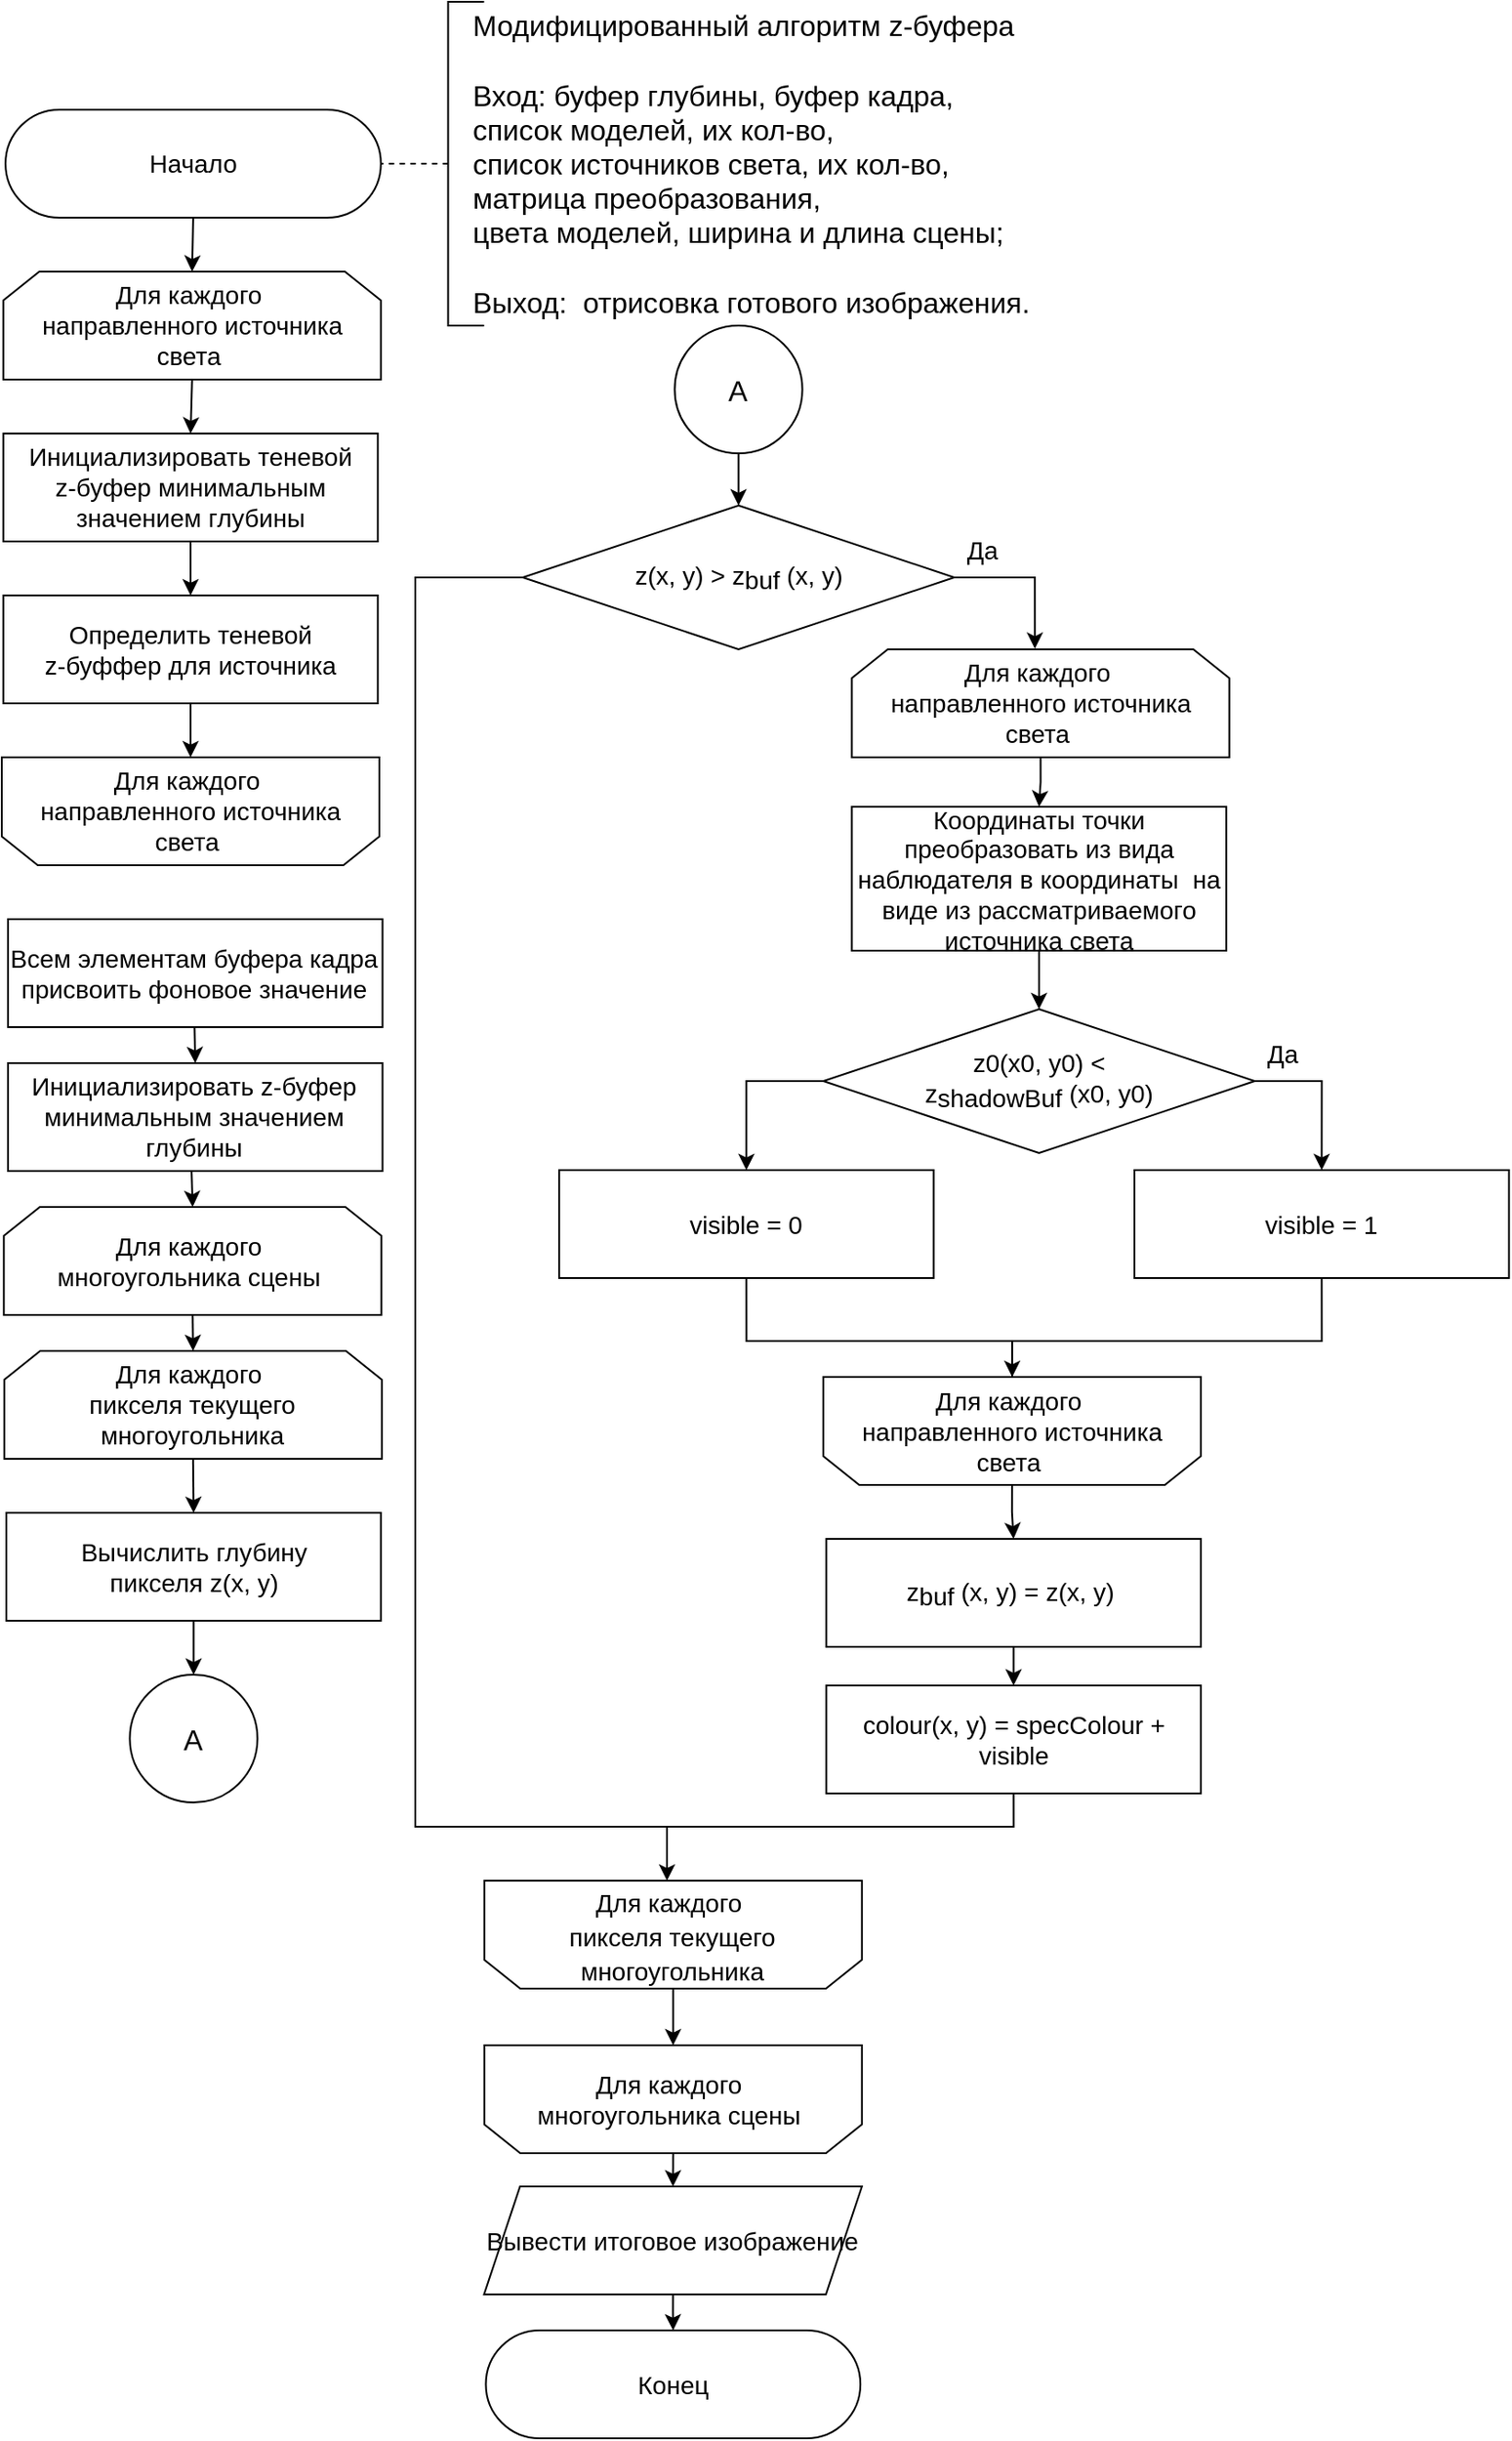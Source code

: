 <mxfile>
    <diagram id="qzJ3ZuYmiQqz-6YlRLHa" name="Страница 1">
        <mxGraphModel dx="878" dy="2244" grid="1" gridSize="10" guides="1" tooltips="1" connect="1" arrows="1" fold="1" page="1" pageScale="1" pageWidth="827" pageHeight="1169" math="0" shadow="0">
            <root>
                <mxCell id="0"/>
                <mxCell id="1" parent="0"/>
                <mxCell id="86" style="edgeStyle=none;html=1;exitX=0.5;exitY=0.5;exitDx=0;exitDy=30.0;exitPerimeter=0;entryX=0.5;entryY=0;entryDx=0;entryDy=0;" parent="1" source="3" target="56" edge="1">
                    <mxGeometry relative="1" as="geometry"/>
                </mxCell>
                <mxCell id="3" value="&lt;font style=&quot;font-size: 14px&quot;&gt;Начало&lt;/font&gt;" style="html=1;dashed=0;whitespace=wrap;shape=mxgraph.dfd.start" parent="1" vertex="1">
                    <mxGeometry x="32.07" y="-1090" width="208.78" height="60" as="geometry"/>
                </mxCell>
                <mxCell id="89" style="edgeStyle=none;html=1;exitX=0.5;exitY=1;exitDx=0;exitDy=0;entryX=0.5;entryY=1;entryDx=0;entryDy=0;" parent="1" source="53" target="85" edge="1">
                    <mxGeometry relative="1" as="geometry"/>
                </mxCell>
                <mxCell id="53" value="&lt;font&gt;&lt;font style=&quot;font-size: 14px&quot;&gt;Определить теневой &lt;br&gt;z-буффер для источника&lt;/font&gt;&lt;br&gt;&lt;/font&gt;" style="rounded=0;whiteSpace=wrap;html=1;shadow=0;glass=0;sketch=0;strokeWidth=1;gradientColor=none;" parent="1" vertex="1">
                    <mxGeometry x="30.85" y="-820" width="208.31" height="60" as="geometry"/>
                </mxCell>
                <mxCell id="88" style="edgeStyle=none;html=1;exitX=0.5;exitY=1;exitDx=0;exitDy=0;entryX=0.5;entryY=0;entryDx=0;entryDy=0;" parent="1" source="54" target="53" edge="1">
                    <mxGeometry relative="1" as="geometry"/>
                </mxCell>
                <mxCell id="54" value="&lt;font style=&quot;font-size: 14px&quot;&gt;Инициализировать теневой&lt;br&gt;z-буфер минимальным значением глубины&lt;/font&gt;&lt;br style=&quot;font-size: 14px&quot;&gt;&#9;" style="rounded=0;whiteSpace=wrap;html=1;shadow=0;glass=0;sketch=0;strokeWidth=1;gradientColor=none;" parent="1" vertex="1">
                    <mxGeometry x="30.85" y="-910" width="208.31" height="60" as="geometry"/>
                </mxCell>
                <mxCell id="87" style="edgeStyle=none;html=1;exitX=0.5;exitY=1;exitDx=0;exitDy=0;entryX=0.5;entryY=0;entryDx=0;entryDy=0;" parent="1" source="56" target="54" edge="1">
                    <mxGeometry relative="1" as="geometry"/>
                </mxCell>
                <mxCell id="56" value="&lt;font style=&quot;font-size: 14px&quot;&gt;&lt;font style=&quot;font-size: 14px&quot;&gt;Для каждого&amp;nbsp;&lt;br&gt;направленного источника света&amp;nbsp;&lt;br&gt;&lt;/font&gt;&lt;/font&gt;" style="shape=loopLimit;whiteSpace=wrap;html=1;strokeWidth=1;direction=east;" parent="1" vertex="1">
                    <mxGeometry x="30.85" y="-1000" width="210" height="60" as="geometry"/>
                </mxCell>
                <mxCell id="82" style="edgeStyle=orthogonalEdgeStyle;rounded=0;orthogonalLoop=1;jettySize=auto;html=1;exitX=0;exitY=0.5;exitDx=0;exitDy=0;exitPerimeter=0;dashed=1;endArrow=none;endFill=0;entryX=1;entryY=0.5;entryDx=0;entryDy=0;entryPerimeter=0;" parent="1" source="83" target="3" edge="1">
                    <mxGeometry relative="1" as="geometry">
                        <mxPoint x="248.07" y="-1060" as="targetPoint"/>
                    </mxGeometry>
                </mxCell>
                <mxCell id="83" value="" style="strokeWidth=1;html=1;shape=mxgraph.flowchart.annotation_1;align=left;pointerEvents=1;" parent="1" vertex="1">
                    <mxGeometry x="278.25" y="-1150" width="20" height="180" as="geometry"/>
                </mxCell>
                <mxCell id="85" value="&lt;font style=&quot;font-size: 14px&quot;&gt;&lt;font style=&quot;font-size: 14px&quot;&gt;Для каждого&amp;nbsp;&lt;br&gt;направленного источника света&amp;nbsp;&lt;br&gt;&lt;/font&gt;&lt;/font&gt;" style="shape=loopLimit;whiteSpace=wrap;html=1;strokeWidth=1;direction=west;" parent="1" vertex="1">
                    <mxGeometry x="30" y="-730" width="210" height="60" as="geometry"/>
                </mxCell>
                <mxCell id="98" style="edgeStyle=none;html=1;exitX=0.498;exitY=0.988;exitDx=0;exitDy=0;entryX=0.5;entryY=0;entryDx=0;entryDy=0;exitPerimeter=0;" parent="1" source="99" target="101" edge="1">
                    <mxGeometry relative="1" as="geometry"/>
                </mxCell>
                <mxCell id="99" value="&lt;font&gt;&lt;font style=&quot;font-size: 14px&quot;&gt;Всем элементам буфера кадра присвоить фоновое значение&lt;/font&gt;&lt;br&gt;&lt;/font&gt;" style="rounded=0;whiteSpace=wrap;html=1;shadow=0;glass=0;sketch=0;strokeWidth=1;gradientColor=none;" parent="1" vertex="1">
                    <mxGeometry x="33.45" y="-640" width="208.31" height="60" as="geometry"/>
                </mxCell>
                <mxCell id="100" style="edgeStyle=none;html=1;exitX=0.49;exitY=0.976;exitDx=0;exitDy=0;entryX=0.5;entryY=0;entryDx=0;entryDy=0;exitPerimeter=0;" parent="1" source="101" target="103" edge="1">
                    <mxGeometry relative="1" as="geometry">
                        <mxPoint x="138.45" y="-448.56" as="targetPoint"/>
                    </mxGeometry>
                </mxCell>
                <mxCell id="101" value="&lt;font style=&quot;font-size: 14px&quot;&gt;Инициализировать z-буфер минимальным значением &lt;br&gt;глубины&lt;/font&gt;&lt;br style=&quot;font-size: 14px&quot;&gt;&#9;" style="rounded=0;whiteSpace=wrap;html=1;shadow=0;glass=0;sketch=0;strokeWidth=1;gradientColor=none;" parent="1" vertex="1">
                    <mxGeometry x="33.45" y="-560" width="208.31" height="60" as="geometry"/>
                </mxCell>
                <mxCell id="102" style="edgeStyle=none;html=1;exitX=0.5;exitY=1;exitDx=0;exitDy=0;entryX=0.5;entryY=0;entryDx=0;entryDy=0;fontFamily=Helvetica;fontSize=14;" parent="1" source="103" target="107" edge="1">
                    <mxGeometry relative="1" as="geometry"/>
                </mxCell>
                <mxCell id="103" value="&lt;font style=&quot;font-size: 14px&quot;&gt;&lt;font style=&quot;font-size: 14px&quot;&gt;Для каждого&amp;nbsp;&lt;br&gt;многоугольника сцены&amp;nbsp;&lt;br&gt;&lt;/font&gt;&lt;/font&gt;" style="shape=loopLimit;whiteSpace=wrap;html=1;strokeWidth=1;direction=east;" parent="1" vertex="1">
                    <mxGeometry x="31.15" y="-480" width="210" height="60" as="geometry"/>
                </mxCell>
                <mxCell id="104" style="edgeStyle=orthogonalEdgeStyle;rounded=0;html=1;exitX=0.5;exitY=0;exitDx=0;exitDy=0;entryX=0.5;entryY=1;entryDx=0;entryDy=0;fontFamily=Helvetica;fontSize=14;" parent="1" source="105" target="111" edge="1">
                    <mxGeometry relative="1" as="geometry"/>
                </mxCell>
                <mxCell id="105" value="&lt;font style=&quot;font-size: 16px&quot;&gt;&lt;span style=&quot;font-size: 14px&quot;&gt;Для каждого&amp;nbsp;&lt;/span&gt;&lt;br style=&quot;font-size: 14px&quot;&gt;&lt;span style=&quot;font-size: 14px&quot;&gt;пикселя текущего многоугольника&lt;/span&gt;&lt;br&gt;&lt;/font&gt;" style="shape=loopLimit;whiteSpace=wrap;html=1;strokeWidth=1;direction=west;" parent="1" vertex="1">
                    <mxGeometry x="298.4" y="-105.5" width="210" height="60" as="geometry"/>
                </mxCell>
                <mxCell id="106" style="edgeStyle=none;html=1;exitX=0.5;exitY=1;exitDx=0;exitDy=0;entryX=0.5;entryY=0;entryDx=0;entryDy=0;fontFamily=Helvetica;fontSize=14;" parent="1" source="107" target="109" edge="1">
                    <mxGeometry relative="1" as="geometry"/>
                </mxCell>
                <mxCell id="107" value="&lt;font style=&quot;font-size: 14px&quot;&gt;&lt;font style=&quot;font-size: 14px&quot;&gt;Для каждого&amp;nbsp;&lt;br&gt;пикселя текущего многоугольника&lt;br&gt;&lt;/font&gt;&lt;/font&gt;" style="shape=loopLimit;whiteSpace=wrap;html=1;strokeWidth=1;direction=east;" parent="1" vertex="1">
                    <mxGeometry x="31.39" y="-400" width="210" height="60" as="geometry"/>
                </mxCell>
                <mxCell id="146" style="edgeStyle=orthogonalEdgeStyle;rounded=0;html=1;exitX=0.5;exitY=1;exitDx=0;exitDy=0;fontFamily=Helvetica;fontSize=14;endArrow=classic;endFill=1;" parent="1" source="109" target="125" edge="1">
                    <mxGeometry relative="1" as="geometry"/>
                </mxCell>
                <mxCell id="109" value="&lt;span style=&quot;font-size: 14px&quot;&gt;Вы&lt;/span&gt;&lt;span style=&quot;font-size: 14px&quot;&gt;числить глубину пикселя&amp;nbsp;&lt;/span&gt;&lt;span style=&quot;font-size: 14px&quot;&gt;z&lt;/span&gt;&lt;span style=&quot;font-size: 14px&quot;&gt;(&lt;/span&gt;&lt;span style=&quot;font-size: 14px&quot;&gt;x, y&lt;/span&gt;&lt;span style=&quot;font-size: 14px&quot;&gt;)&lt;br&gt;&lt;/span&gt;" style="rounded=0;whiteSpace=wrap;html=1;shadow=0;glass=0;sketch=0;strokeWidth=1;gradientColor=none;" parent="1" vertex="1">
                    <mxGeometry x="32.54" y="-310" width="208.31" height="60" as="geometry"/>
                </mxCell>
                <mxCell id="110" style="edgeStyle=orthogonalEdgeStyle;rounded=0;html=1;exitX=0.5;exitY=0;exitDx=0;exitDy=0;entryX=0.5;entryY=0;entryDx=0;entryDy=0;fontFamily=Helvetica;fontSize=14;" parent="1" source="111" target="152" edge="1">
                    <mxGeometry relative="1" as="geometry">
                        <mxPoint x="402.555" y="64.5" as="targetPoint"/>
                    </mxGeometry>
                </mxCell>
                <mxCell id="111" value="&lt;font style=&quot;font-size: 14px&quot;&gt;&lt;span&gt;Для каждого&amp;nbsp;&lt;/span&gt;&lt;br&gt;&lt;span&gt;многоугольника сцены&amp;nbsp;&lt;/span&gt;&lt;br&gt;&lt;/font&gt;" style="shape=loopLimit;whiteSpace=wrap;html=1;strokeWidth=1;direction=west;" parent="1" vertex="1">
                    <mxGeometry x="298.4" y="-14" width="210" height="60" as="geometry"/>
                </mxCell>
                <mxCell id="134" style="edgeStyle=orthogonalEdgeStyle;html=1;exitX=1;exitY=0.5;exitDx=0;exitDy=0;exitPerimeter=0;entryX=0.485;entryY=-0.006;entryDx=0;entryDy=0;entryPerimeter=0;fontFamily=Helvetica;fontSize=14;rounded=0;" parent="1" source="114" target="127" edge="1">
                    <mxGeometry relative="1" as="geometry"/>
                </mxCell>
                <mxCell id="141" style="edgeStyle=orthogonalEdgeStyle;rounded=0;html=1;exitX=0;exitY=0.5;exitDx=0;exitDy=0;exitPerimeter=0;fontFamily=Helvetica;fontSize=14;endArrow=none;endFill=0;" parent="1" source="114" edge="1">
                    <mxGeometry relative="1" as="geometry">
                        <mxPoint x="400" y="-135.5" as="targetPoint"/>
                        <Array as="points">
                            <mxPoint x="260" y="-829.5"/>
                            <mxPoint x="260" y="-135.5"/>
                        </Array>
                    </mxGeometry>
                </mxCell>
                <mxCell id="114" value="&lt;font style=&quot;font-size: 14px&quot;&gt;z(x, y) &amp;gt; z&lt;span style=&quot;vertical-align: -2pt&quot;&gt;buf &lt;/span&gt;(x, y)&lt;/font&gt;" style="strokeWidth=1;html=1;shape=mxgraph.flowchart.decision;whiteSpace=wrap;rounded=1;shadow=0;glass=0;sketch=0;gradientColor=none;" parent="1" vertex="1">
                    <mxGeometry x="319.78" y="-870" width="240" height="80" as="geometry"/>
                </mxCell>
                <mxCell id="115" style="edgeStyle=orthogonalEdgeStyle;rounded=0;html=1;exitX=0.5;exitY=1;exitDx=0;exitDy=0;entryX=0.5;entryY=0;entryDx=0;entryDy=0;fontFamily=Helvetica;fontSize=14;" parent="1" source="116" target="118" edge="1">
                    <mxGeometry relative="1" as="geometry"/>
                </mxCell>
                <mxCell id="116" value="&lt;font style=&quot;font-size: 14px&quot;&gt;z&lt;span style=&quot;vertical-align: -2pt&quot;&gt;buf &lt;/span&gt;(x, y) = z(x, y)&amp;nbsp;&lt;/font&gt;" style="rounded=0;whiteSpace=wrap;html=1;shadow=0;glass=0;sketch=0;strokeWidth=1;gradientColor=none;" parent="1" vertex="1">
                    <mxGeometry x="488.62" y="-295.5" width="208.31" height="60" as="geometry"/>
                </mxCell>
                <mxCell id="140" style="edgeStyle=orthogonalEdgeStyle;rounded=0;html=1;exitX=0.5;exitY=1;exitDx=0;exitDy=0;fontFamily=Helvetica;fontSize=14;" parent="1" source="118" edge="1">
                    <mxGeometry relative="1" as="geometry">
                        <mxPoint x="400" y="-105.5" as="targetPoint"/>
                        <Array as="points">
                            <mxPoint x="593" y="-135.5"/>
                            <mxPoint x="400" y="-135.5"/>
                        </Array>
                    </mxGeometry>
                </mxCell>
                <mxCell id="118" value="&lt;font style=&quot;font-size: 14px&quot;&gt;colour(x, y) = specColour + visible&lt;br&gt;&lt;/font&gt;" style="rounded=0;whiteSpace=wrap;html=1;shadow=0;glass=0;sketch=0;strokeWidth=1;gradientColor=none;" parent="1" vertex="1">
                    <mxGeometry x="488.62" y="-214" width="208.31" height="60" as="geometry"/>
                </mxCell>
                <mxCell id="119" style="edgeStyle=orthogonalEdgeStyle;rounded=0;html=1;exitX=0.5;exitY=1;exitDx=0;exitDy=0;entryX=0.5;entryY=0.5;entryDx=0;entryDy=-30.0;entryPerimeter=0;fontFamily=Helvetica;fontSize=14;" parent="1" source="152" target="121" edge="1">
                    <mxGeometry relative="1" as="geometry">
                        <mxPoint x="402.555" y="124.5" as="sourcePoint"/>
                    </mxGeometry>
                </mxCell>
                <mxCell id="121" value="&lt;font style=&quot;font-size: 14px&quot;&gt;Конец&lt;/font&gt;" style="html=1;dashed=0;whitespace=wrap;shape=mxgraph.dfd.start" parent="1" vertex="1">
                    <mxGeometry x="299.25" y="144.5" width="208.31" height="60" as="geometry"/>
                </mxCell>
                <mxCell id="125" value="A" style="ellipse;whiteSpace=wrap;html=1;aspect=fixed;fontSize=16;" parent="1" vertex="1">
                    <mxGeometry x="101.2" y="-220" width="71" height="71" as="geometry"/>
                </mxCell>
                <mxCell id="133" style="edgeStyle=none;html=1;exitX=0.5;exitY=1;exitDx=0;exitDy=0;entryX=0.5;entryY=0;entryDx=0;entryDy=0;entryPerimeter=0;fontFamily=Helvetica;fontSize=14;" parent="1" source="126" target="114" edge="1">
                    <mxGeometry relative="1" as="geometry"/>
                </mxCell>
                <mxCell id="126" value="A" style="ellipse;whiteSpace=wrap;html=1;aspect=fixed;fontSize=16;" parent="1" vertex="1">
                    <mxGeometry x="404.28" y="-970" width="71" height="71" as="geometry"/>
                </mxCell>
                <mxCell id="135" style="edgeStyle=orthogonalEdgeStyle;rounded=0;html=1;exitX=0.5;exitY=1;exitDx=0;exitDy=0;entryX=0.5;entryY=0;entryDx=0;entryDy=0;fontFamily=Helvetica;fontSize=14;" parent="1" source="127" target="128" edge="1">
                    <mxGeometry relative="1" as="geometry"/>
                </mxCell>
                <mxCell id="127" value="&lt;font style=&quot;font-size: 14px&quot;&gt;&lt;font style=&quot;font-size: 14px&quot;&gt;Для каждого&amp;nbsp;&lt;br&gt;направленного источника света&amp;nbsp;&lt;br&gt;&lt;/font&gt;&lt;/font&gt;" style="shape=loopLimit;whiteSpace=wrap;html=1;strokeWidth=1;direction=east;" parent="1" vertex="1">
                    <mxGeometry x="502.78" y="-790" width="210" height="60" as="geometry"/>
                </mxCell>
                <mxCell id="136" style="edgeStyle=orthogonalEdgeStyle;rounded=0;html=1;exitX=0.5;exitY=1;exitDx=0;exitDy=0;entryX=0.5;entryY=0;entryDx=0;entryDy=0;entryPerimeter=0;fontFamily=Helvetica;fontSize=14;" parent="1" source="128" target="130" edge="1">
                    <mxGeometry relative="1" as="geometry"/>
                </mxCell>
                <mxCell id="128" value="&lt;font style=&quot;font-size: 14px&quot;&gt;&lt;span&gt;Координаты точки &lt;/span&gt;&lt;span&gt;преобразо&lt;/span&gt;&lt;span&gt;вать из вида наблюдателя в координаты &lt;/span&gt;&lt;span&gt;&amp;nbsp;&lt;/span&gt;&lt;span&gt;на виде из рас&lt;/span&gt;&lt;/font&gt;&lt;span style=&quot;font-size: 14px&quot;&gt;&lt;font style=&quot;font-size: 14px&quot;&gt;сматриваемого источника света&lt;/font&gt;&lt;br&gt;&lt;/span&gt;" style="rounded=0;whiteSpace=wrap;html=1;shadow=0;glass=0;sketch=0;strokeWidth=1;gradientColor=none;" parent="1" vertex="1">
                    <mxGeometry x="502.78" y="-702.5" width="208.31" height="80" as="geometry"/>
                </mxCell>
                <mxCell id="137" style="edgeStyle=orthogonalEdgeStyle;rounded=0;html=1;exitX=1;exitY=0.5;exitDx=0;exitDy=0;exitPerimeter=0;entryX=0.5;entryY=0;entryDx=0;entryDy=0;fontFamily=Helvetica;fontSize=14;" parent="1" source="130" target="131" edge="1">
                    <mxGeometry relative="1" as="geometry"/>
                </mxCell>
                <mxCell id="138" style="edgeStyle=orthogonalEdgeStyle;rounded=0;html=1;exitX=0;exitY=0.5;exitDx=0;exitDy=0;exitPerimeter=0;fontFamily=Helvetica;fontSize=14;" parent="1" source="130" target="132" edge="1">
                    <mxGeometry relative="1" as="geometry"/>
                </mxCell>
                <mxCell id="130" value="&lt;font style=&quot;font-size: 14px&quot;&gt;&lt;span&gt;z0&lt;/span&gt;&lt;span&gt;(&lt;/span&gt;&lt;span&gt;x0&lt;/span&gt;&lt;span&gt;, y0&lt;/span&gt;&lt;span&gt;) &lt;/span&gt;&lt;span&gt;&amp;lt; &lt;br&gt;z&lt;/span&gt;&lt;span style=&quot;vertical-align: -2pt&quot;&gt;shadowBuf &lt;/span&gt;&lt;span&gt;(&lt;/span&gt;&lt;span&gt;x0&lt;/span&gt;&lt;span&gt;, y0&lt;/span&gt;&lt;/font&gt;&lt;span style=&quot;font-size: 14px&quot;&gt;&lt;font style=&quot;font-size: 14px&quot;&gt;)&lt;/font&gt;&lt;br&gt;&lt;/span&gt;" style="strokeWidth=1;html=1;shape=mxgraph.flowchart.decision;whiteSpace=wrap;rounded=1;shadow=0;glass=0;sketch=0;gradientColor=none;" parent="1" vertex="1">
                    <mxGeometry x="486.93" y="-590" width="240" height="80" as="geometry"/>
                </mxCell>
                <mxCell id="148" style="edgeStyle=orthogonalEdgeStyle;rounded=0;html=1;exitX=0.5;exitY=1;exitDx=0;exitDy=0;fontFamily=Helvetica;fontSize=14;endArrow=classic;endFill=1;" parent="1" source="131" target="147" edge="1">
                    <mxGeometry relative="1" as="geometry">
                        <Array as="points">
                            <mxPoint x="764" y="-405.5"/>
                            <mxPoint x="592" y="-405.5"/>
                        </Array>
                    </mxGeometry>
                </mxCell>
                <mxCell id="131" value="&lt;span style=&quot;font-size: 14px&quot;&gt;visible = 1&lt;/span&gt;" style="rounded=0;whiteSpace=wrap;html=1;shadow=0;glass=0;sketch=0;strokeWidth=1;gradientColor=none;" parent="1" vertex="1">
                    <mxGeometry x="660.0" y="-500.5" width="208.31" height="60" as="geometry"/>
                </mxCell>
                <mxCell id="149" style="edgeStyle=orthogonalEdgeStyle;rounded=0;html=1;exitX=0.5;exitY=1;exitDx=0;exitDy=0;fontFamily=Helvetica;fontSize=14;endArrow=none;endFill=0;" parent="1" source="132" target="147" edge="1">
                    <mxGeometry relative="1" as="geometry">
                        <Array as="points">
                            <mxPoint x="444" y="-405.5"/>
                            <mxPoint x="592" y="-405.5"/>
                        </Array>
                    </mxGeometry>
                </mxCell>
                <mxCell id="132" value="&lt;span style=&quot;font-size: 14px&quot;&gt;visible = 0&lt;/span&gt;" style="rounded=0;whiteSpace=wrap;html=1;shadow=0;glass=0;sketch=0;strokeWidth=1;gradientColor=none;" parent="1" vertex="1">
                    <mxGeometry x="340.0" y="-500.5" width="208.31" height="60" as="geometry"/>
                </mxCell>
                <mxCell id="143" value="Да" style="text;html=1;align=center;verticalAlign=middle;resizable=0;points=[];autosize=1;strokeColor=none;fillColor=none;fontSize=14;fontFamily=Helvetica;" parent="1" vertex="1">
                    <mxGeometry x="726.93" y="-575.5" width="30" height="20" as="geometry"/>
                </mxCell>
                <mxCell id="144" value="Да" style="text;html=1;align=center;verticalAlign=middle;resizable=0;points=[];autosize=1;strokeColor=none;fillColor=none;fontSize=14;fontFamily=Helvetica;" parent="1" vertex="1">
                    <mxGeometry x="559.78" y="-855.5" width="30" height="20" as="geometry"/>
                </mxCell>
                <mxCell id="150" style="edgeStyle=orthogonalEdgeStyle;rounded=0;html=1;exitX=0.5;exitY=0;exitDx=0;exitDy=0;fontFamily=Helvetica;fontSize=14;endArrow=classic;endFill=1;" parent="1" source="147" target="116" edge="1">
                    <mxGeometry relative="1" as="geometry"/>
                </mxCell>
                <mxCell id="147" value="&lt;font style=&quot;font-size: 14px&quot;&gt;&lt;font style=&quot;font-size: 14px&quot;&gt;Для каждого&amp;nbsp;&lt;br&gt;направленного источника света&amp;nbsp;&lt;br&gt;&lt;/font&gt;&lt;/font&gt;" style="shape=loopLimit;whiteSpace=wrap;html=1;strokeWidth=1;direction=west;" parent="1" vertex="1">
                    <mxGeometry x="486.93" y="-385.5" width="210" height="60" as="geometry"/>
                </mxCell>
                <mxCell id="152" value="&lt;span style=&quot;font-family: &amp;#34;helvetica&amp;#34; ; font-size: 14px ; font-style: normal ; font-weight: 400 ; letter-spacing: normal ; text-align: center ; text-indent: 0px ; text-transform: none ; word-spacing: 0px ; display: inline ; float: none&quot;&gt;&lt;font color=&quot;#000000&quot;&gt;Вывести итоговое изображение&lt;/font&gt;&lt;/span&gt;" style="shape=parallelogram;perimeter=parallelogramPerimeter;whiteSpace=wrap;html=1;fixedSize=1;" parent="1" vertex="1">
                    <mxGeometry x="298.25" y="64.5" width="210.15" height="60" as="geometry"/>
                </mxCell>
                <mxCell id="153" value="&lt;span style=&quot;font-size: 16px ; text-align: center&quot;&gt;Модифицированный&amp;nbsp;&lt;/span&gt;&lt;span style=&quot;font-size: 16px&quot;&gt;алгоритм z-буфера&lt;/span&gt;&lt;span style=&quot;font-size: 16px ; text-align: center&quot;&gt;&lt;br&gt;&lt;/span&gt;&lt;div&gt;&lt;span style=&quot;font-size: 16px&quot;&gt;&lt;br&gt;&lt;/span&gt;&lt;/div&gt;&lt;span style=&quot;font-size: 16px&quot;&gt;Вход:&amp;nbsp;&lt;/span&gt;&lt;span style=&quot;font-size: 16px&quot;&gt;буфер глубины, буфер кадра,&lt;/span&gt;&lt;span style=&quot;font-size: 16px&quot;&gt;&lt;br&gt;список моделей,&amp;nbsp;&lt;/span&gt;&lt;span style=&quot;font-size: 16px&quot;&gt;их кол-во,&lt;br&gt;&lt;/span&gt;&lt;span style=&quot;font-size: 16px&quot;&gt;список источников света,&amp;nbsp;&lt;/span&gt;&lt;span style=&quot;font-size: 16px&quot;&gt;их кол-во,&lt;/span&gt;&lt;span style=&quot;font-size: 16px&quot;&gt;&lt;br&gt;матрица преобразования, &lt;br&gt;цвета моделей,&amp;nbsp;&lt;/span&gt;&lt;span style=&quot;font-size: 16px&quot;&gt;ширина и длина сцены;&lt;/span&gt;&lt;span style=&quot;font-size: 16px&quot;&gt;&lt;br&gt;&lt;/span&gt;&lt;div&gt;&lt;span style=&quot;font-size: 16px&quot;&gt;&lt;br&gt;&lt;/span&gt;&lt;/div&gt;&lt;div&gt;&lt;span style=&quot;font-size: 16px&quot;&gt;Выход:&amp;nbsp; отрисовка&amp;nbsp;&lt;/span&gt;&lt;span style=&quot;font-size: 16px&quot;&gt;готового&amp;nbsp;&lt;/span&gt;&lt;span style=&quot;font-size: 16px&quot;&gt;изображения.&amp;nbsp;&lt;/span&gt;&lt;/div&gt;" style="text;html=1;align=left;verticalAlign=middle;resizable=0;points=[];autosize=1;strokeColor=none;fillColor=none;" parent="1" vertex="1">
                    <mxGeometry x="290" y="-1130" width="340" height="140" as="geometry"/>
                </mxCell>
            </root>
        </mxGraphModel>
    </diagram>
</mxfile>